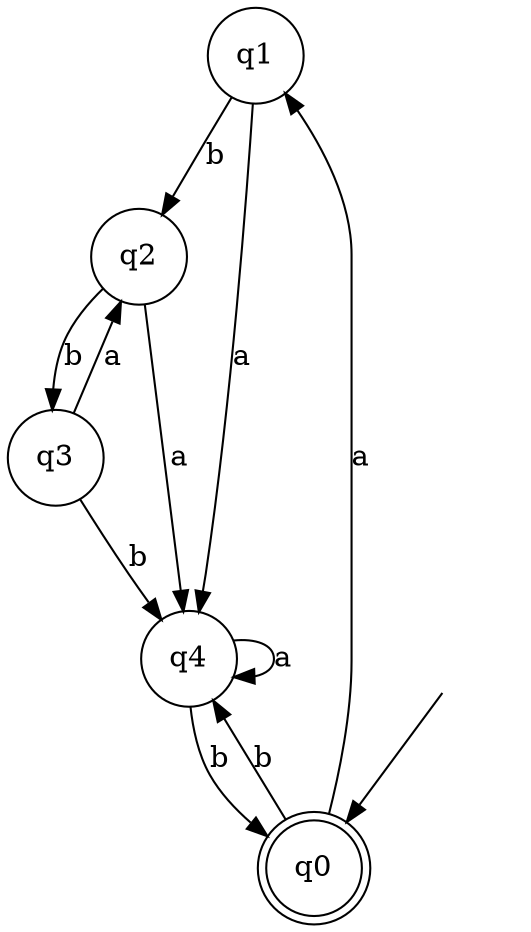digraph Automaton {

q1 [shape = circle];

q2 [shape = circle];

q3 [shape = circle];

q4 [shape = circle];

_nil [style = invis];

q0 [shape = doublecircle];

q0 -> q4 [label = "b"];

q3 -> q4 [label = "b"];

_nil -> q0;

q3 -> q2 [label = "a"];

q1 -> q2 [label = "b"];

q1 -> q4 [label = "a"];

q4 -> q0 [label = "b"];

q2 -> q3 [label = "b"];

q2 -> q4 [label = "a"];

q0 -> q1 [label = "a"];

q4 -> q4 [label = "a"];

}
